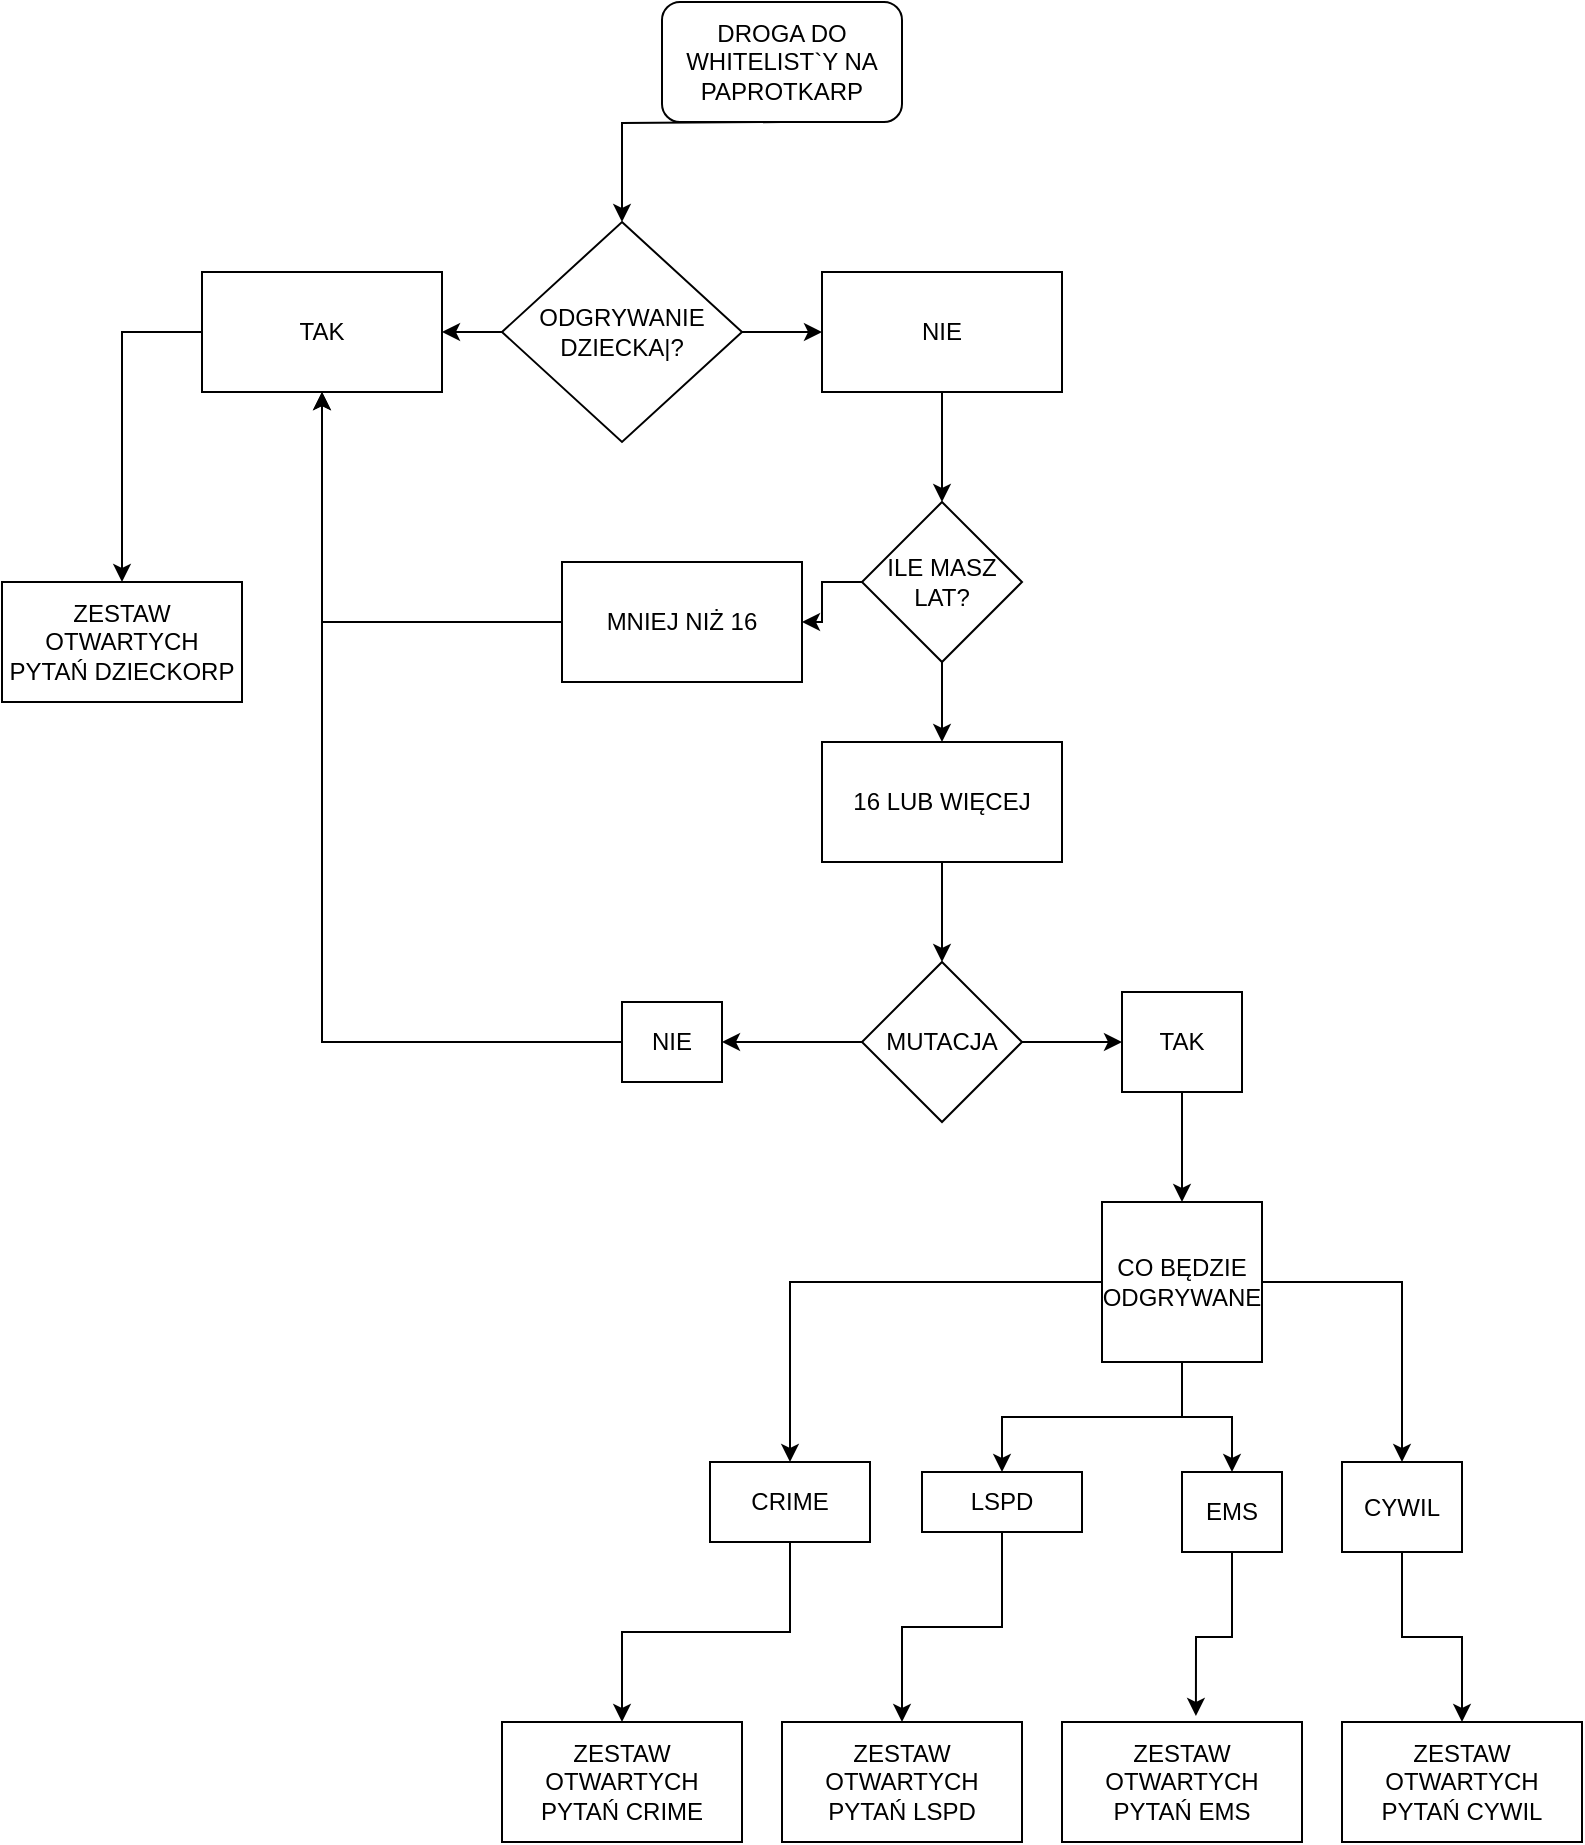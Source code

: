 <mxfile version="20.8.23" type="github"><diagram name="Page-1" id="Jr89As2_orT82638JPHJ"><mxGraphModel dx="1387" dy="796" grid="1" gridSize="10" guides="1" tooltips="1" connect="1" arrows="1" fold="1" page="1" pageScale="1" pageWidth="827" pageHeight="1169" math="0" shadow="0"><root><mxCell id="0"/><mxCell id="1" parent="0"/><mxCell id="USWPVCTSHy7fTk6x8BSl-4" value="" style="edgeStyle=orthogonalEdgeStyle;rounded=0;orthogonalLoop=1;jettySize=auto;html=1;" edge="1" parent="1" target="USWPVCTSHy7fTk6x8BSl-2"><mxGeometry relative="1" as="geometry"><mxPoint x="410" y="60" as="sourcePoint"/></mxGeometry></mxCell><mxCell id="USWPVCTSHy7fTk6x8BSl-8" value="" style="edgeStyle=orthogonalEdgeStyle;rounded=0;orthogonalLoop=1;jettySize=auto;html=1;" edge="1" parent="1" source="USWPVCTSHy7fTk6x8BSl-2" target="USWPVCTSHy7fTk6x8BSl-7"><mxGeometry relative="1" as="geometry"/></mxCell><mxCell id="USWPVCTSHy7fTk6x8BSl-10" value="" style="edgeStyle=orthogonalEdgeStyle;rounded=0;orthogonalLoop=1;jettySize=auto;html=1;" edge="1" parent="1" source="USWPVCTSHy7fTk6x8BSl-2" target="USWPVCTSHy7fTk6x8BSl-9"><mxGeometry relative="1" as="geometry"/></mxCell><mxCell id="USWPVCTSHy7fTk6x8BSl-2" value="ODGRYWANIE DZIECKA|?" style="rhombus;whiteSpace=wrap;html=1;" vertex="1" parent="1"><mxGeometry x="270" y="110" width="120" height="110" as="geometry"/></mxCell><mxCell id="USWPVCTSHy7fTk6x8BSl-6" value="DROGA DO WHITELIST`Y NA PAPROTKARP" style="rounded=1;whiteSpace=wrap;html=1;" vertex="1" parent="1"><mxGeometry x="350" width="120" height="60" as="geometry"/></mxCell><mxCell id="USWPVCTSHy7fTk6x8BSl-52" style="edgeStyle=orthogonalEdgeStyle;rounded=0;orthogonalLoop=1;jettySize=auto;html=1;exitX=0;exitY=0.5;exitDx=0;exitDy=0;entryX=0.5;entryY=0;entryDx=0;entryDy=0;" edge="1" parent="1" source="USWPVCTSHy7fTk6x8BSl-7" target="USWPVCTSHy7fTk6x8BSl-51"><mxGeometry relative="1" as="geometry"/></mxCell><mxCell id="USWPVCTSHy7fTk6x8BSl-7" value="TAK" style="whiteSpace=wrap;html=1;" vertex="1" parent="1"><mxGeometry x="120" y="135" width="120" height="60" as="geometry"/></mxCell><mxCell id="USWPVCTSHy7fTk6x8BSl-16" value="" style="edgeStyle=orthogonalEdgeStyle;rounded=0;orthogonalLoop=1;jettySize=auto;html=1;" edge="1" parent="1" source="USWPVCTSHy7fTk6x8BSl-9" target="USWPVCTSHy7fTk6x8BSl-11"><mxGeometry relative="1" as="geometry"/></mxCell><mxCell id="USWPVCTSHy7fTk6x8BSl-9" value="NIE&lt;br&gt;" style="whiteSpace=wrap;html=1;" vertex="1" parent="1"><mxGeometry x="430" y="135" width="120" height="60" as="geometry"/></mxCell><mxCell id="USWPVCTSHy7fTk6x8BSl-13" value="" style="edgeStyle=orthogonalEdgeStyle;rounded=0;orthogonalLoop=1;jettySize=auto;html=1;" edge="1" parent="1" source="USWPVCTSHy7fTk6x8BSl-11" target="USWPVCTSHy7fTk6x8BSl-12"><mxGeometry relative="1" as="geometry"/></mxCell><mxCell id="USWPVCTSHy7fTk6x8BSl-18" value="" style="edgeStyle=orthogonalEdgeStyle;rounded=0;orthogonalLoop=1;jettySize=auto;html=1;" edge="1" parent="1" source="USWPVCTSHy7fTk6x8BSl-11" target="USWPVCTSHy7fTk6x8BSl-17"><mxGeometry relative="1" as="geometry"/></mxCell><mxCell id="USWPVCTSHy7fTk6x8BSl-11" value="ILE MASZ LAT?" style="rhombus;whiteSpace=wrap;html=1;" vertex="1" parent="1"><mxGeometry x="450" y="250" width="80" height="80" as="geometry"/></mxCell><mxCell id="USWPVCTSHy7fTk6x8BSl-15" value="" style="edgeStyle=orthogonalEdgeStyle;rounded=0;orthogonalLoop=1;jettySize=auto;html=1;" edge="1" parent="1" source="USWPVCTSHy7fTk6x8BSl-12" target="USWPVCTSHy7fTk6x8BSl-14"><mxGeometry relative="1" as="geometry"/></mxCell><mxCell id="USWPVCTSHy7fTk6x8BSl-12" value="16 LUB WIĘCEJ" style="whiteSpace=wrap;html=1;" vertex="1" parent="1"><mxGeometry x="430" y="370" width="120" height="60" as="geometry"/></mxCell><mxCell id="USWPVCTSHy7fTk6x8BSl-21" value="" style="edgeStyle=orthogonalEdgeStyle;rounded=0;orthogonalLoop=1;jettySize=auto;html=1;" edge="1" parent="1" source="USWPVCTSHy7fTk6x8BSl-14" target="USWPVCTSHy7fTk6x8BSl-20"><mxGeometry relative="1" as="geometry"/></mxCell><mxCell id="USWPVCTSHy7fTk6x8BSl-23" value="" style="edgeStyle=orthogonalEdgeStyle;rounded=0;orthogonalLoop=1;jettySize=auto;html=1;" edge="1" parent="1" source="USWPVCTSHy7fTk6x8BSl-14" target="USWPVCTSHy7fTk6x8BSl-22"><mxGeometry relative="1" as="geometry"/></mxCell><mxCell id="USWPVCTSHy7fTk6x8BSl-14" value="MUTACJA" style="rhombus;whiteSpace=wrap;html=1;" vertex="1" parent="1"><mxGeometry x="450" y="480" width="80" height="80" as="geometry"/></mxCell><mxCell id="USWPVCTSHy7fTk6x8BSl-19" style="edgeStyle=orthogonalEdgeStyle;rounded=0;orthogonalLoop=1;jettySize=auto;html=1;exitX=0;exitY=0.5;exitDx=0;exitDy=0;" edge="1" parent="1" source="USWPVCTSHy7fTk6x8BSl-17" target="USWPVCTSHy7fTk6x8BSl-7"><mxGeometry relative="1" as="geometry"/></mxCell><mxCell id="USWPVCTSHy7fTk6x8BSl-17" value="MNIEJ NIŻ 16" style="whiteSpace=wrap;html=1;" vertex="1" parent="1"><mxGeometry x="300" y="280" width="120" height="60" as="geometry"/></mxCell><mxCell id="USWPVCTSHy7fTk6x8BSl-37" value="" style="edgeStyle=orthogonalEdgeStyle;rounded=0;orthogonalLoop=1;jettySize=auto;html=1;" edge="1" parent="1" source="USWPVCTSHy7fTk6x8BSl-20" target="USWPVCTSHy7fTk6x8BSl-34"><mxGeometry relative="1" as="geometry"/></mxCell><mxCell id="USWPVCTSHy7fTk6x8BSl-20" value="TAK" style="whiteSpace=wrap;html=1;" vertex="1" parent="1"><mxGeometry x="580" y="495" width="60" height="50" as="geometry"/></mxCell><mxCell id="USWPVCTSHy7fTk6x8BSl-24" style="edgeStyle=orthogonalEdgeStyle;rounded=0;orthogonalLoop=1;jettySize=auto;html=1;exitX=0;exitY=0.5;exitDx=0;exitDy=0;entryX=0.5;entryY=1;entryDx=0;entryDy=0;" edge="1" parent="1" source="USWPVCTSHy7fTk6x8BSl-22" target="USWPVCTSHy7fTk6x8BSl-7"><mxGeometry relative="1" as="geometry"/></mxCell><mxCell id="USWPVCTSHy7fTk6x8BSl-22" value="NIE" style="whiteSpace=wrap;html=1;" vertex="1" parent="1"><mxGeometry x="330" y="500" width="50" height="40" as="geometry"/></mxCell><mxCell id="USWPVCTSHy7fTk6x8BSl-47" style="edgeStyle=orthogonalEdgeStyle;rounded=0;orthogonalLoop=1;jettySize=auto;html=1;exitX=0.5;exitY=1;exitDx=0;exitDy=0;" edge="1" parent="1" source="USWPVCTSHy7fTk6x8BSl-27" target="USWPVCTSHy7fTk6x8BSl-43"><mxGeometry relative="1" as="geometry"/></mxCell><mxCell id="USWPVCTSHy7fTk6x8BSl-27" value="CRIME" style="whiteSpace=wrap;html=1;" vertex="1" parent="1"><mxGeometry x="374" y="730" width="80" height="40" as="geometry"/></mxCell><mxCell id="USWPVCTSHy7fTk6x8BSl-48" style="edgeStyle=orthogonalEdgeStyle;rounded=0;orthogonalLoop=1;jettySize=auto;html=1;exitX=0.5;exitY=1;exitDx=0;exitDy=0;" edge="1" parent="1" source="USWPVCTSHy7fTk6x8BSl-29" target="USWPVCTSHy7fTk6x8BSl-44"><mxGeometry relative="1" as="geometry"/></mxCell><mxCell id="USWPVCTSHy7fTk6x8BSl-29" value="LSPD" style="whiteSpace=wrap;html=1;" vertex="1" parent="1"><mxGeometry x="480" y="735" width="80" height="30" as="geometry"/></mxCell><mxCell id="USWPVCTSHy7fTk6x8BSl-49" style="edgeStyle=orthogonalEdgeStyle;rounded=0;orthogonalLoop=1;jettySize=auto;html=1;exitX=0.5;exitY=1;exitDx=0;exitDy=0;entryX=0.558;entryY=-0.05;entryDx=0;entryDy=0;entryPerimeter=0;" edge="1" parent="1" source="USWPVCTSHy7fTk6x8BSl-31" target="USWPVCTSHy7fTk6x8BSl-45"><mxGeometry relative="1" as="geometry"/></mxCell><mxCell id="USWPVCTSHy7fTk6x8BSl-31" value="EMS" style="whiteSpace=wrap;html=1;" vertex="1" parent="1"><mxGeometry x="610" y="735" width="50" height="40" as="geometry"/></mxCell><mxCell id="USWPVCTSHy7fTk6x8BSl-36" value="" style="edgeStyle=orthogonalEdgeStyle;rounded=0;orthogonalLoop=1;jettySize=auto;html=1;" edge="1" parent="1" source="USWPVCTSHy7fTk6x8BSl-34" target="USWPVCTSHy7fTk6x8BSl-31"><mxGeometry relative="1" as="geometry"/></mxCell><mxCell id="USWPVCTSHy7fTk6x8BSl-38" style="edgeStyle=orthogonalEdgeStyle;rounded=0;orthogonalLoop=1;jettySize=auto;html=1;exitX=0;exitY=0.5;exitDx=0;exitDy=0;" edge="1" parent="1" source="USWPVCTSHy7fTk6x8BSl-34" target="USWPVCTSHy7fTk6x8BSl-27"><mxGeometry relative="1" as="geometry"/></mxCell><mxCell id="USWPVCTSHy7fTk6x8BSl-39" style="edgeStyle=orthogonalEdgeStyle;rounded=0;orthogonalLoop=1;jettySize=auto;html=1;exitX=0.5;exitY=1;exitDx=0;exitDy=0;entryX=0.5;entryY=0;entryDx=0;entryDy=0;" edge="1" parent="1" source="USWPVCTSHy7fTk6x8BSl-34" target="USWPVCTSHy7fTk6x8BSl-29"><mxGeometry relative="1" as="geometry"/></mxCell><mxCell id="USWPVCTSHy7fTk6x8BSl-42" style="edgeStyle=orthogonalEdgeStyle;rounded=0;orthogonalLoop=1;jettySize=auto;html=1;exitX=1;exitY=0.5;exitDx=0;exitDy=0;entryX=0.5;entryY=0;entryDx=0;entryDy=0;" edge="1" parent="1" source="USWPVCTSHy7fTk6x8BSl-34" target="USWPVCTSHy7fTk6x8BSl-41"><mxGeometry relative="1" as="geometry"/></mxCell><mxCell id="USWPVCTSHy7fTk6x8BSl-34" value="CO BĘDZIE ODGRYWANE" style="whiteSpace=wrap;html=1;aspect=fixed;" vertex="1" parent="1"><mxGeometry x="570" y="600" width="80" height="80" as="geometry"/></mxCell><mxCell id="USWPVCTSHy7fTk6x8BSl-50" style="edgeStyle=orthogonalEdgeStyle;rounded=0;orthogonalLoop=1;jettySize=auto;html=1;exitX=0.5;exitY=1;exitDx=0;exitDy=0;entryX=0.5;entryY=0;entryDx=0;entryDy=0;" edge="1" parent="1" source="USWPVCTSHy7fTk6x8BSl-41" target="USWPVCTSHy7fTk6x8BSl-46"><mxGeometry relative="1" as="geometry"/></mxCell><mxCell id="USWPVCTSHy7fTk6x8BSl-41" value="CYWIL" style="rounded=0;whiteSpace=wrap;html=1;" vertex="1" parent="1"><mxGeometry x="690" y="730" width="60" height="45" as="geometry"/></mxCell><mxCell id="USWPVCTSHy7fTk6x8BSl-43" value="ZESTAW OTWARTYCH PYTAŃ CRIME" style="rounded=0;whiteSpace=wrap;html=1;" vertex="1" parent="1"><mxGeometry x="270" y="860" width="120" height="60" as="geometry"/></mxCell><mxCell id="USWPVCTSHy7fTk6x8BSl-44" value="ZESTAW OTWARTYCH PYTAŃ LSPD" style="rounded=0;whiteSpace=wrap;html=1;" vertex="1" parent="1"><mxGeometry x="410" y="860" width="120" height="60" as="geometry"/></mxCell><mxCell id="USWPVCTSHy7fTk6x8BSl-45" value="ZESTAW OTWARTYCH PYTAŃ EMS" style="rounded=0;whiteSpace=wrap;html=1;" vertex="1" parent="1"><mxGeometry x="550" y="860" width="120" height="60" as="geometry"/></mxCell><mxCell id="USWPVCTSHy7fTk6x8BSl-46" value="ZESTAW OTWARTYCH PYTAŃ CYWIL" style="rounded=0;whiteSpace=wrap;html=1;" vertex="1" parent="1"><mxGeometry x="690" y="860" width="120" height="60" as="geometry"/></mxCell><mxCell id="USWPVCTSHy7fTk6x8BSl-51" value="ZESTAW OTWARTYCH PYTAŃ DZIECKORP" style="rounded=0;whiteSpace=wrap;html=1;" vertex="1" parent="1"><mxGeometry x="20" y="290" width="120" height="60" as="geometry"/></mxCell></root></mxGraphModel></diagram></mxfile>